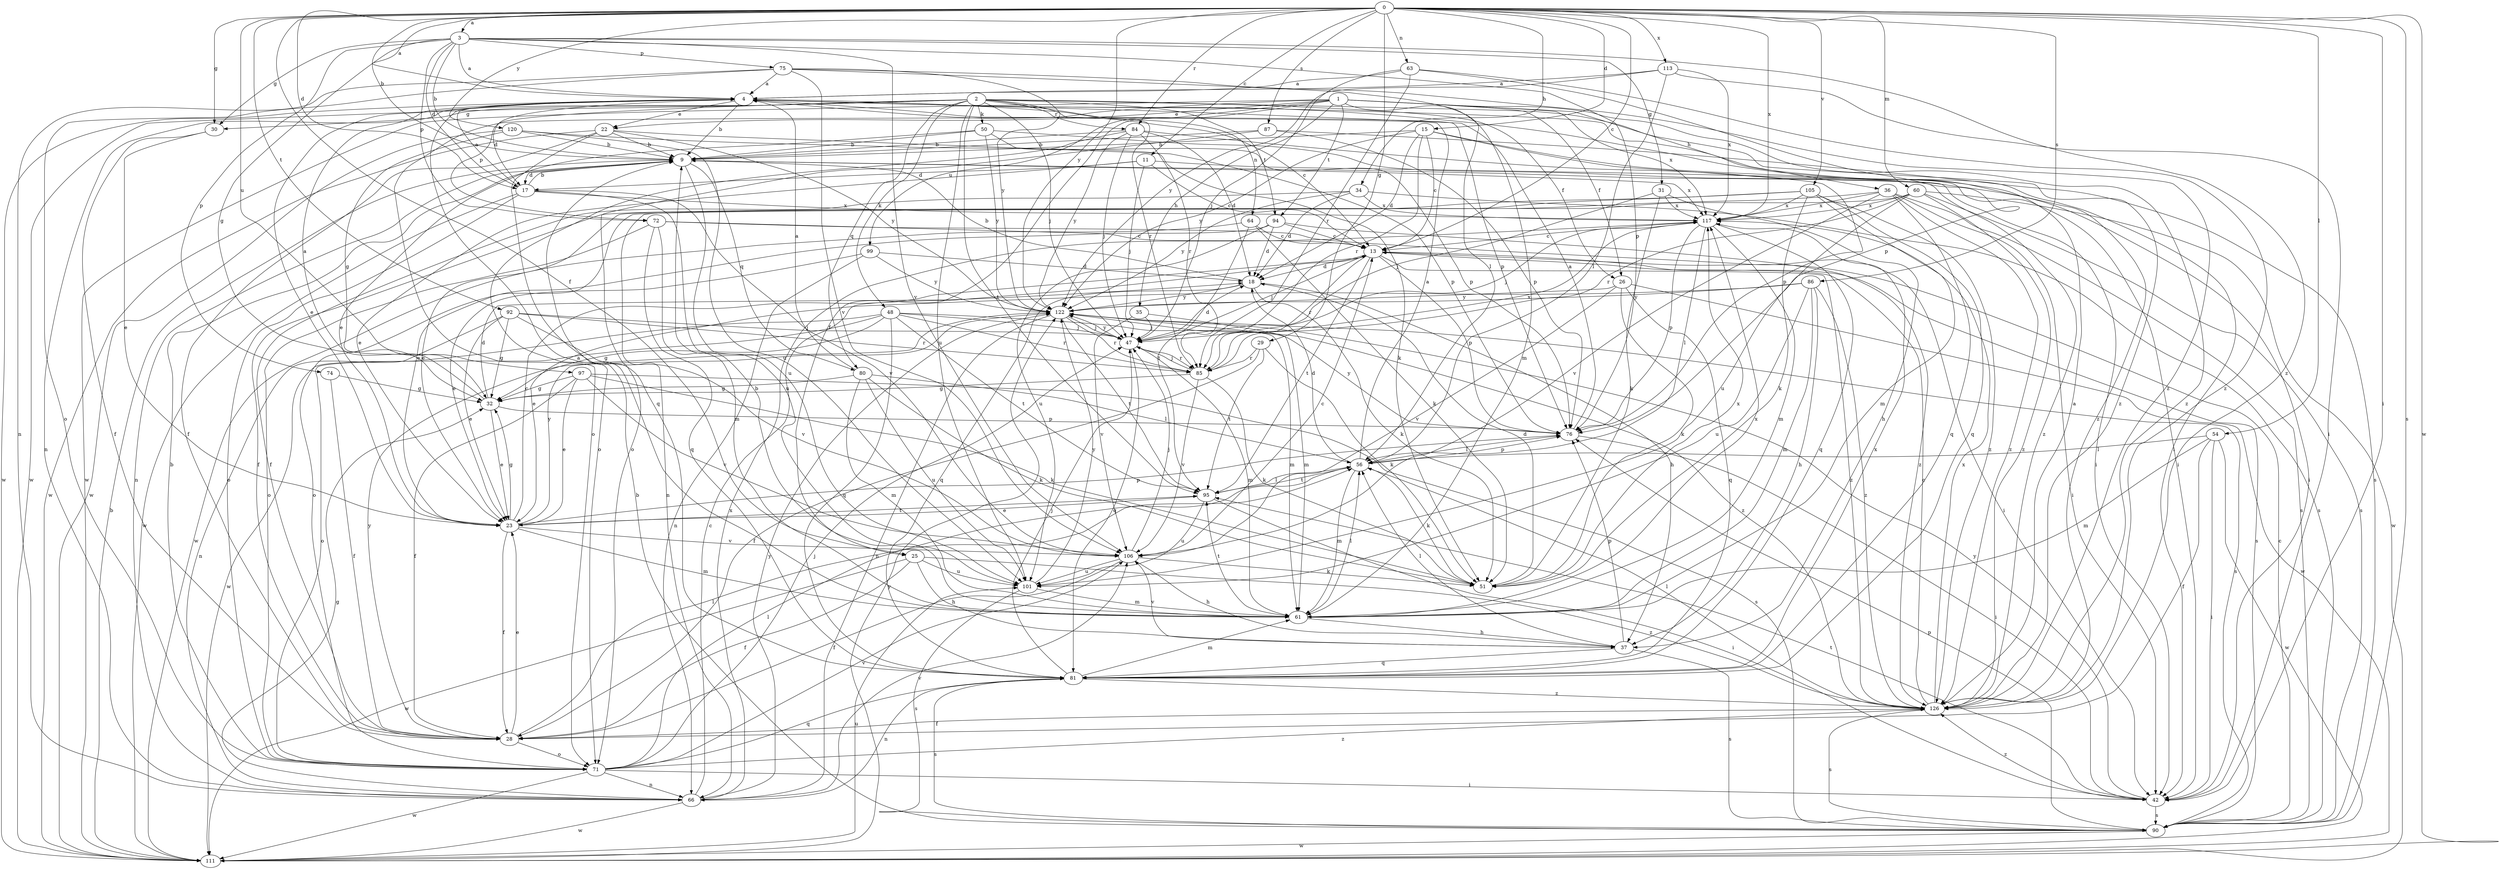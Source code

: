 strict digraph  {
0;
1;
2;
3;
4;
9;
11;
13;
15;
17;
18;
22;
23;
25;
26;
28;
29;
30;
31;
32;
34;
35;
36;
37;
42;
47;
48;
50;
51;
54;
56;
60;
61;
63;
64;
66;
71;
72;
74;
75;
76;
80;
81;
84;
85;
86;
87;
90;
92;
94;
95;
97;
99;
101;
105;
106;
111;
113;
117;
120;
122;
126;
0 -> 3  [label=a];
0 -> 4  [label=a];
0 -> 9  [label=b];
0 -> 11  [label=c];
0 -> 13  [label=c];
0 -> 15  [label=d];
0 -> 17  [label=d];
0 -> 25  [label=f];
0 -> 29  [label=g];
0 -> 30  [label=g];
0 -> 34  [label=h];
0 -> 42  [label=i];
0 -> 54  [label=l];
0 -> 60  [label=m];
0 -> 63  [label=n];
0 -> 84  [label=r];
0 -> 86  [label=s];
0 -> 87  [label=s];
0 -> 90  [label=s];
0 -> 92  [label=t];
0 -> 97  [label=u];
0 -> 105  [label=v];
0 -> 111  [label=w];
0 -> 113  [label=x];
0 -> 117  [label=x];
0 -> 120  [label=y];
0 -> 122  [label=y];
1 -> 22  [label=e];
1 -> 25  [label=f];
1 -> 26  [label=f];
1 -> 35  [label=h];
1 -> 36  [label=h];
1 -> 61  [label=m];
1 -> 71  [label=o];
1 -> 94  [label=t];
1 -> 99  [label=u];
1 -> 111  [label=w];
1 -> 117  [label=x];
1 -> 126  [label=z];
2 -> 26  [label=f];
2 -> 30  [label=g];
2 -> 47  [label=j];
2 -> 48  [label=k];
2 -> 50  [label=k];
2 -> 64  [label=n];
2 -> 66  [label=n];
2 -> 72  [label=p];
2 -> 80  [label=q];
2 -> 84  [label=r];
2 -> 85  [label=r];
2 -> 94  [label=t];
2 -> 95  [label=t];
2 -> 101  [label=u];
2 -> 111  [label=w];
2 -> 126  [label=z];
3 -> 4  [label=a];
3 -> 9  [label=b];
3 -> 17  [label=d];
3 -> 30  [label=g];
3 -> 31  [label=g];
3 -> 32  [label=g];
3 -> 72  [label=p];
3 -> 74  [label=p];
3 -> 75  [label=p];
3 -> 76  [label=p];
3 -> 106  [label=v];
3 -> 126  [label=z];
4 -> 9  [label=b];
4 -> 13  [label=c];
4 -> 17  [label=d];
4 -> 22  [label=e];
4 -> 23  [label=e];
4 -> 42  [label=i];
4 -> 76  [label=p];
4 -> 111  [label=w];
9 -> 17  [label=d];
9 -> 66  [label=n];
9 -> 80  [label=q];
9 -> 101  [label=u];
9 -> 117  [label=x];
9 -> 126  [label=z];
11 -> 13  [label=c];
11 -> 17  [label=d];
11 -> 23  [label=e];
11 -> 42  [label=i];
11 -> 47  [label=j];
13 -> 18  [label=d];
13 -> 47  [label=j];
13 -> 76  [label=p];
13 -> 85  [label=r];
13 -> 90  [label=s];
13 -> 95  [label=t];
13 -> 126  [label=z];
15 -> 9  [label=b];
15 -> 13  [label=c];
15 -> 18  [label=d];
15 -> 76  [label=p];
15 -> 85  [label=r];
15 -> 122  [label=y];
15 -> 126  [label=z];
17 -> 4  [label=a];
17 -> 9  [label=b];
17 -> 71  [label=o];
17 -> 101  [label=u];
17 -> 106  [label=v];
17 -> 111  [label=w];
17 -> 117  [label=x];
18 -> 9  [label=b];
18 -> 37  [label=h];
18 -> 51  [label=k];
18 -> 81  [label=q];
18 -> 122  [label=y];
22 -> 9  [label=b];
22 -> 28  [label=f];
22 -> 76  [label=p];
22 -> 81  [label=q];
22 -> 111  [label=w];
22 -> 122  [label=y];
23 -> 13  [label=c];
23 -> 28  [label=f];
23 -> 32  [label=g];
23 -> 61  [label=m];
23 -> 76  [label=p];
23 -> 95  [label=t];
23 -> 106  [label=v];
23 -> 122  [label=y];
25 -> 28  [label=f];
25 -> 37  [label=h];
25 -> 101  [label=u];
25 -> 111  [label=w];
25 -> 126  [label=z];
26 -> 51  [label=k];
26 -> 81  [label=q];
26 -> 106  [label=v];
26 -> 111  [label=w];
26 -> 122  [label=y];
28 -> 23  [label=e];
28 -> 56  [label=l];
28 -> 71  [label=o];
28 -> 122  [label=y];
29 -> 28  [label=f];
29 -> 51  [label=k];
29 -> 85  [label=r];
29 -> 95  [label=t];
30 -> 23  [label=e];
30 -> 28  [label=f];
31 -> 37  [label=h];
31 -> 47  [label=j];
31 -> 51  [label=k];
31 -> 117  [label=x];
32 -> 4  [label=a];
32 -> 18  [label=d];
32 -> 23  [label=e];
32 -> 76  [label=p];
34 -> 18  [label=d];
34 -> 28  [label=f];
34 -> 90  [label=s];
34 -> 117  [label=x];
34 -> 122  [label=y];
35 -> 47  [label=j];
35 -> 61  [label=m];
35 -> 106  [label=v];
36 -> 23  [label=e];
36 -> 42  [label=i];
36 -> 81  [label=q];
36 -> 90  [label=s];
36 -> 106  [label=v];
36 -> 117  [label=x];
36 -> 126  [label=z];
37 -> 56  [label=l];
37 -> 76  [label=p];
37 -> 81  [label=q];
37 -> 90  [label=s];
37 -> 106  [label=v];
42 -> 90  [label=s];
42 -> 95  [label=t];
42 -> 122  [label=y];
42 -> 126  [label=z];
47 -> 18  [label=d];
47 -> 61  [label=m];
47 -> 81  [label=q];
47 -> 85  [label=r];
47 -> 122  [label=y];
48 -> 32  [label=g];
48 -> 47  [label=j];
48 -> 61  [label=m];
48 -> 71  [label=o];
48 -> 81  [label=q];
48 -> 85  [label=r];
48 -> 95  [label=t];
48 -> 111  [label=w];
50 -> 9  [label=b];
50 -> 23  [label=e];
50 -> 42  [label=i];
50 -> 76  [label=p];
50 -> 122  [label=y];
51 -> 18  [label=d];
51 -> 117  [label=x];
54 -> 28  [label=f];
54 -> 42  [label=i];
54 -> 56  [label=l];
54 -> 61  [label=m];
54 -> 111  [label=w];
56 -> 4  [label=a];
56 -> 18  [label=d];
56 -> 51  [label=k];
56 -> 61  [label=m];
56 -> 76  [label=p];
56 -> 95  [label=t];
60 -> 66  [label=n];
60 -> 85  [label=r];
60 -> 90  [label=s];
60 -> 101  [label=u];
60 -> 111  [label=w];
60 -> 117  [label=x];
60 -> 126  [label=z];
61 -> 4  [label=a];
61 -> 9  [label=b];
61 -> 37  [label=h];
61 -> 56  [label=l];
61 -> 95  [label=t];
61 -> 117  [label=x];
63 -> 4  [label=a];
63 -> 47  [label=j];
63 -> 76  [label=p];
63 -> 85  [label=r];
63 -> 126  [label=z];
64 -> 13  [label=c];
64 -> 51  [label=k];
64 -> 95  [label=t];
64 -> 111  [label=w];
66 -> 13  [label=c];
66 -> 32  [label=g];
66 -> 106  [label=v];
66 -> 111  [label=w];
66 -> 117  [label=x];
66 -> 122  [label=y];
71 -> 9  [label=b];
71 -> 42  [label=i];
71 -> 47  [label=j];
71 -> 56  [label=l];
71 -> 66  [label=n];
71 -> 81  [label=q];
71 -> 106  [label=v];
71 -> 111  [label=w];
71 -> 126  [label=z];
72 -> 13  [label=c];
72 -> 42  [label=i];
72 -> 61  [label=m];
72 -> 71  [label=o];
72 -> 81  [label=q];
74 -> 28  [label=f];
74 -> 32  [label=g];
75 -> 4  [label=a];
75 -> 56  [label=l];
75 -> 66  [label=n];
75 -> 71  [label=o];
75 -> 106  [label=v];
75 -> 122  [label=y];
75 -> 126  [label=z];
76 -> 4  [label=a];
76 -> 42  [label=i];
76 -> 56  [label=l];
76 -> 122  [label=y];
80 -> 4  [label=a];
80 -> 32  [label=g];
80 -> 51  [label=k];
80 -> 56  [label=l];
80 -> 61  [label=m];
80 -> 101  [label=u];
81 -> 47  [label=j];
81 -> 61  [label=m];
81 -> 66  [label=n];
81 -> 90  [label=s];
81 -> 117  [label=x];
81 -> 126  [label=z];
84 -> 9  [label=b];
84 -> 18  [label=d];
84 -> 42  [label=i];
84 -> 47  [label=j];
84 -> 71  [label=o];
84 -> 85  [label=r];
84 -> 122  [label=y];
85 -> 32  [label=g];
85 -> 47  [label=j];
85 -> 51  [label=k];
85 -> 106  [label=v];
85 -> 117  [label=x];
86 -> 23  [label=e];
86 -> 37  [label=h];
86 -> 61  [label=m];
86 -> 101  [label=u];
86 -> 122  [label=y];
86 -> 126  [label=z];
87 -> 9  [label=b];
87 -> 71  [label=o];
87 -> 76  [label=p];
87 -> 90  [label=s];
90 -> 9  [label=b];
90 -> 13  [label=c];
90 -> 76  [label=p];
90 -> 111  [label=w];
92 -> 23  [label=e];
92 -> 32  [label=g];
92 -> 47  [label=j];
92 -> 66  [label=n];
92 -> 85  [label=r];
92 -> 106  [label=v];
94 -> 13  [label=c];
94 -> 18  [label=d];
94 -> 71  [label=o];
94 -> 101  [label=u];
94 -> 126  [label=z];
95 -> 23  [label=e];
95 -> 42  [label=i];
95 -> 56  [label=l];
95 -> 101  [label=u];
97 -> 23  [label=e];
97 -> 28  [label=f];
97 -> 32  [label=g];
97 -> 51  [label=k];
97 -> 90  [label=s];
97 -> 106  [label=v];
99 -> 18  [label=d];
99 -> 23  [label=e];
99 -> 66  [label=n];
99 -> 122  [label=y];
101 -> 61  [label=m];
101 -> 90  [label=s];
101 -> 122  [label=y];
105 -> 23  [label=e];
105 -> 28  [label=f];
105 -> 51  [label=k];
105 -> 61  [label=m];
105 -> 81  [label=q];
105 -> 117  [label=x];
105 -> 126  [label=z];
106 -> 13  [label=c];
106 -> 28  [label=f];
106 -> 37  [label=h];
106 -> 47  [label=j];
106 -> 51  [label=k];
106 -> 101  [label=u];
111 -> 9  [label=b];
111 -> 101  [label=u];
111 -> 122  [label=y];
113 -> 4  [label=a];
113 -> 42  [label=i];
113 -> 56  [label=l];
113 -> 117  [label=x];
113 -> 122  [label=y];
117 -> 13  [label=c];
117 -> 47  [label=j];
117 -> 56  [label=l];
117 -> 61  [label=m];
117 -> 76  [label=p];
117 -> 81  [label=q];
120 -> 9  [label=b];
120 -> 32  [label=g];
120 -> 51  [label=k];
120 -> 101  [label=u];
120 -> 111  [label=w];
122 -> 47  [label=j];
122 -> 66  [label=n];
122 -> 85  [label=r];
122 -> 90  [label=s];
122 -> 95  [label=t];
122 -> 126  [label=z];
126 -> 4  [label=a];
126 -> 13  [label=c];
126 -> 28  [label=f];
126 -> 56  [label=l];
126 -> 90  [label=s];
126 -> 117  [label=x];
}
